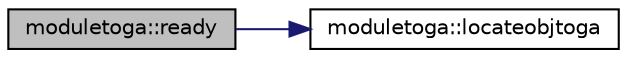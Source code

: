 digraph "moduletoga::ready"
{
 // LATEX_PDF_SIZE
  edge [fontname="Helvetica",fontsize="10",labelfontname="Helvetica",labelfontsize="10"];
  node [fontname="Helvetica",fontsize="10",shape=record];
  rankdir="LR";
  Node1 [label="moduletoga::ready",height=0.2,width=0.4,color="black", fillcolor="grey75", style="filled", fontcolor="black",tooltip=" "];
  Node1 -> Node2 [color="midnightblue",fontsize="10",style="solid",fontname="Helvetica"];
  Node2 [label="moduletoga::locateobjtoga",height=0.2,width=0.4,color="black", fillcolor="white", style="filled",URL="$namespacemoduletoga.html#a0dcf3a4301085371bb48ab041d1cec59",tooltip=" "];
}
